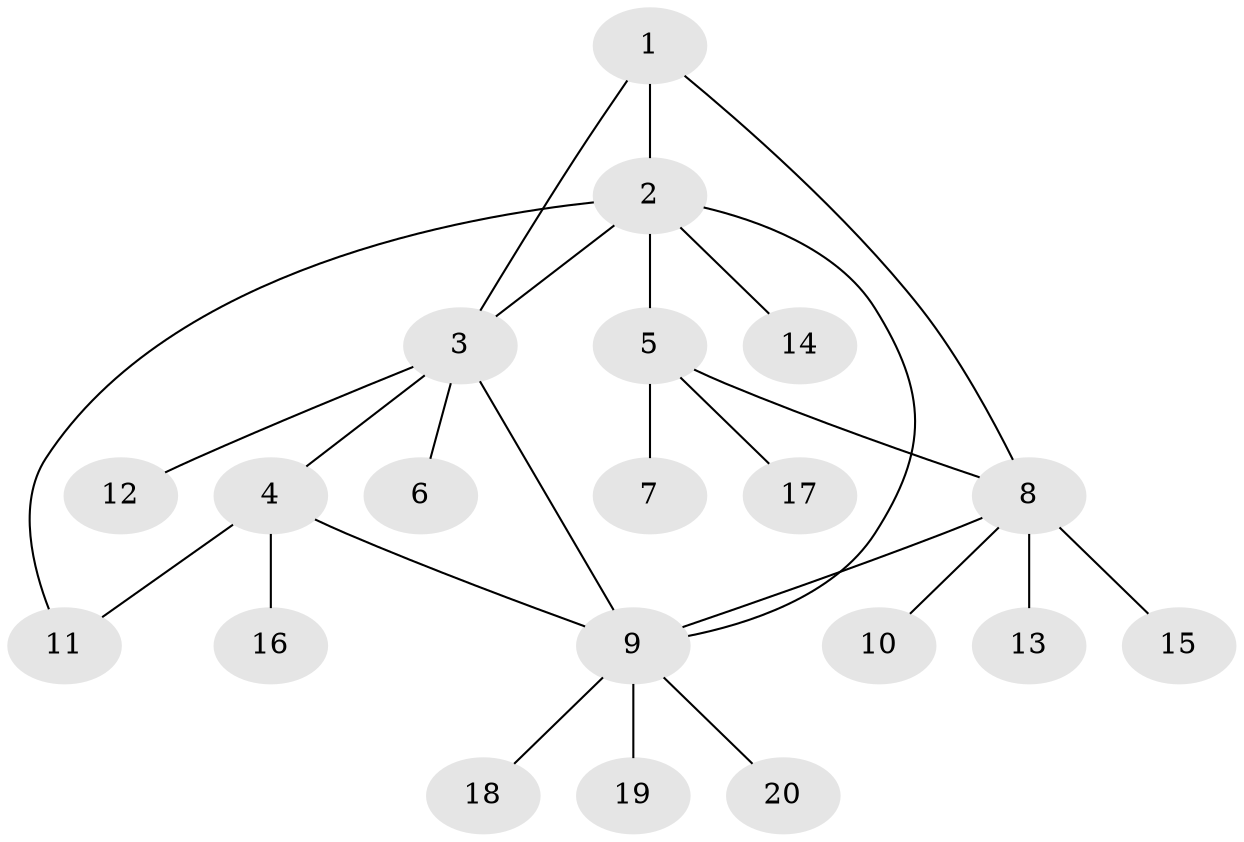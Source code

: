 // Generated by graph-tools (version 1.1) at 2025/46/02/15/25 05:46:28]
// undirected, 20 vertices, 25 edges
graph export_dot {
graph [start="1"]
  node [color=gray90,style=filled];
  1;
  2;
  3;
  4;
  5;
  6;
  7;
  8;
  9;
  10;
  11;
  12;
  13;
  14;
  15;
  16;
  17;
  18;
  19;
  20;
  1 -- 2;
  1 -- 3;
  1 -- 8;
  2 -- 3;
  2 -- 5;
  2 -- 9;
  2 -- 11;
  2 -- 14;
  3 -- 4;
  3 -- 6;
  3 -- 9;
  3 -- 12;
  4 -- 9;
  4 -- 11;
  4 -- 16;
  5 -- 7;
  5 -- 8;
  5 -- 17;
  8 -- 9;
  8 -- 10;
  8 -- 13;
  8 -- 15;
  9 -- 18;
  9 -- 19;
  9 -- 20;
}
